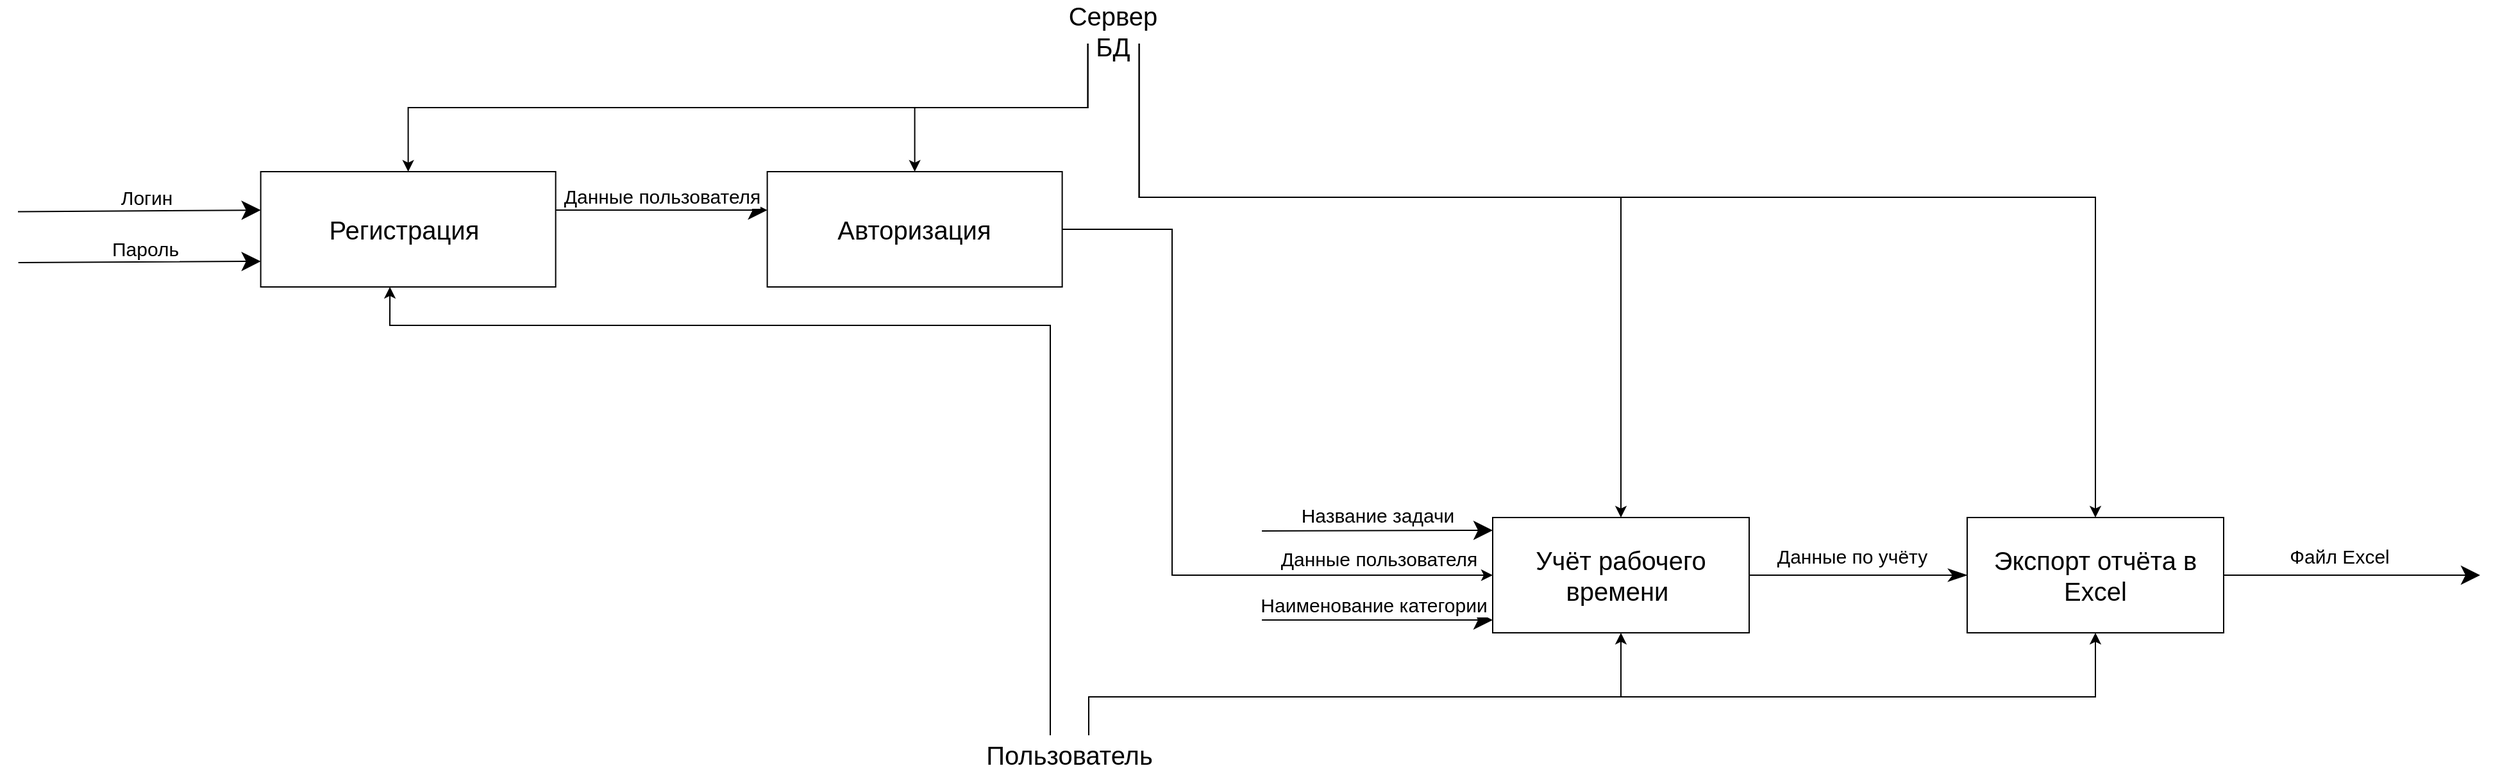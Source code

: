 <mxfile version="22.1.16" type="github">
  <diagram name="Page-1" id="e7e014a7-5840-1c2e-5031-d8a46d1fe8dd">
    <mxGraphModel dx="3674" dy="2244" grid="1" gridSize="10" guides="1" tooltips="1" connect="1" arrows="1" fold="1" page="1" pageScale="1" pageWidth="1169" pageHeight="826" background="none" math="0" shadow="0">
      <root>
        <mxCell id="0" />
        <mxCell id="1" parent="0" />
        <mxCell id="WyI-pxeLtpfjBwSXR6c7-53" value="" style="endArrow=classic;endFill=1;endSize=12;html=1;rounded=0;entryX=-0.003;entryY=0.388;entryDx=0;entryDy=0;entryPerimeter=0;" edge="1" parent="1">
          <mxGeometry width="160" relative="1" as="geometry">
            <mxPoint x="-850" y="-628.8" as="sourcePoint" />
            <mxPoint x="-660.69" y="-630.0" as="targetPoint" />
          </mxGeometry>
        </mxCell>
        <mxCell id="WyI-pxeLtpfjBwSXR6c7-56" value="&lt;font style=&quot;font-size: 15px;&quot;&gt;Логин&lt;/font&gt;" style="edgeLabel;html=1;align=center;verticalAlign=middle;resizable=0;points=[];" vertex="1" connectable="0" parent="WyI-pxeLtpfjBwSXR6c7-53">
          <mxGeometry x="0.063" y="5" relative="1" as="geometry">
            <mxPoint x="-1" y="-6" as="offset" />
          </mxGeometry>
        </mxCell>
        <mxCell id="WyI-pxeLtpfjBwSXR6c7-54" value="" style="endArrow=classic;endFill=1;endSize=12;html=1;rounded=0;entryX=-0.003;entryY=0.388;entryDx=0;entryDy=0;entryPerimeter=0;" edge="1" parent="1">
          <mxGeometry width="160" relative="1" as="geometry">
            <mxPoint x="-849.69" y="-589" as="sourcePoint" />
            <mxPoint x="-660.69" y="-590" as="targetPoint" />
          </mxGeometry>
        </mxCell>
        <mxCell id="WyI-pxeLtpfjBwSXR6c7-57" value="&lt;font style=&quot;font-size: 15px;&quot;&gt;Пароль&lt;/font&gt;" style="edgeLabel;html=1;align=center;verticalAlign=middle;resizable=0;points=[];" vertex="1" connectable="0" parent="WyI-pxeLtpfjBwSXR6c7-54">
          <mxGeometry x="-0.03" y="4" relative="1" as="geometry">
            <mxPoint x="7" y="-7" as="offset" />
          </mxGeometry>
        </mxCell>
        <mxCell id="WyI-pxeLtpfjBwSXR6c7-119" style="edgeStyle=orthogonalEdgeStyle;rounded=0;orthogonalLoop=1;jettySize=auto;html=1;exitX=1;exitY=0.5;exitDx=0;exitDy=0;entryX=0;entryY=0.5;entryDx=0;entryDy=0;" edge="1" parent="1" source="WyI-pxeLtpfjBwSXR6c7-69" target="WyI-pxeLtpfjBwSXR6c7-105">
          <mxGeometry relative="1" as="geometry">
            <Array as="points">
              <mxPoint x="50" y="-615" />
              <mxPoint x="50" y="-345" />
            </Array>
          </mxGeometry>
        </mxCell>
        <mxCell id="WyI-pxeLtpfjBwSXR6c7-120" value="&lt;font style=&quot;font-size: 15px;&quot;&gt;Данные пользователя&lt;/font&gt;" style="edgeLabel;html=1;align=center;verticalAlign=middle;resizable=0;points=[];" vertex="1" connectable="0" parent="WyI-pxeLtpfjBwSXR6c7-119">
          <mxGeometry x="0.708" relative="1" as="geometry">
            <mxPoint x="-1" y="-13" as="offset" />
          </mxGeometry>
        </mxCell>
        <mxCell id="WyI-pxeLtpfjBwSXR6c7-69" value="&lt;font style=&quot;font-size: 20px;&quot;&gt;Авторизация&lt;/font&gt;" style="html=1;whiteSpace=wrap;" vertex="1" parent="1">
          <mxGeometry x="-265.69" y="-660" width="230" height="90" as="geometry" />
        </mxCell>
        <mxCell id="WyI-pxeLtpfjBwSXR6c7-74" value="" style="endArrow=classic;endFill=1;endSize=12;html=1;rounded=0;entryX=0;entryY=0.5;entryDx=0;entryDy=0;exitX=1;exitY=0.5;exitDx=0;exitDy=0;" edge="1" parent="1">
          <mxGeometry width="160" relative="1" as="geometry">
            <mxPoint x="-430.69" y="-630" as="sourcePoint" />
            <mxPoint x="-265.69" y="-630" as="targetPoint" />
          </mxGeometry>
        </mxCell>
        <mxCell id="WyI-pxeLtpfjBwSXR6c7-118" value="&lt;font style=&quot;font-size: 15px;&quot;&gt;Данные пользователя&lt;/font&gt;" style="edgeLabel;html=1;align=center;verticalAlign=middle;resizable=0;points=[];" vertex="1" connectable="0" parent="WyI-pxeLtpfjBwSXR6c7-74">
          <mxGeometry x="-0.252" y="-1" relative="1" as="geometry">
            <mxPoint x="21" y="-12" as="offset" />
          </mxGeometry>
        </mxCell>
        <mxCell id="WyI-pxeLtpfjBwSXR6c7-105" value="&lt;font style=&quot;font-size: 20px;&quot;&gt;Учёт рабочего времени&amp;nbsp;&lt;/font&gt;" style="html=1;whiteSpace=wrap;" vertex="1" parent="1">
          <mxGeometry x="300" y="-390" width="200" height="90" as="geometry" />
        </mxCell>
        <mxCell id="WyI-pxeLtpfjBwSXR6c7-107" value="" style="endArrow=classic;endFill=1;endSize=12;html=1;rounded=0;entryX=0;entryY=0.25;entryDx=0;entryDy=0;" edge="1" parent="1">
          <mxGeometry width="160" relative="1" as="geometry">
            <mxPoint x="120" y="-379.5" as="sourcePoint" />
            <mxPoint x="300" y="-380" as="targetPoint" />
          </mxGeometry>
        </mxCell>
        <mxCell id="WyI-pxeLtpfjBwSXR6c7-108" value="&lt;font style=&quot;font-size: 15px;&quot;&gt;Название задачи&lt;/font&gt;" style="edgeLabel;html=1;align=center;verticalAlign=middle;resizable=0;points=[];" vertex="1" connectable="0" parent="WyI-pxeLtpfjBwSXR6c7-107">
          <mxGeometry x="-0.413" y="-3" relative="1" as="geometry">
            <mxPoint x="37" y="-16" as="offset" />
          </mxGeometry>
        </mxCell>
        <mxCell id="WyI-pxeLtpfjBwSXR6c7-109" value="" style="endArrow=classic;endFill=1;endSize=12;html=1;rounded=0;entryX=0;entryY=0.5;entryDx=0;entryDy=0;" edge="1" parent="1">
          <mxGeometry width="160" relative="1" as="geometry">
            <mxPoint x="120" y="-310" as="sourcePoint" />
            <mxPoint x="300" y="-310.0" as="targetPoint" />
          </mxGeometry>
        </mxCell>
        <mxCell id="WyI-pxeLtpfjBwSXR6c7-110" value="&lt;font style=&quot;font-size: 15px;&quot;&gt;Наименование категории&lt;/font&gt;" style="edgeLabel;html=1;align=center;verticalAlign=middle;resizable=0;points=[];" vertex="1" connectable="0" parent="WyI-pxeLtpfjBwSXR6c7-109">
          <mxGeometry x="-0.139" y="-1" relative="1" as="geometry">
            <mxPoint x="9" y="-13" as="offset" />
          </mxGeometry>
        </mxCell>
        <mxCell id="WyI-pxeLtpfjBwSXR6c7-111" value="" style="endArrow=classicThin;endFill=1;endSize=12;html=1;rounded=0;exitX=1;exitY=0.5;exitDx=0;exitDy=0;entryX=0;entryY=0.5;entryDx=0;entryDy=0;" edge="1" parent="1" source="WyI-pxeLtpfjBwSXR6c7-105" target="WyI-pxeLtpfjBwSXR6c7-113">
          <mxGeometry width="160" relative="1" as="geometry">
            <mxPoint x="505" y="-345.32" as="sourcePoint" />
            <mxPoint x="665" y="-345.32" as="targetPoint" />
          </mxGeometry>
        </mxCell>
        <mxCell id="WyI-pxeLtpfjBwSXR6c7-112" value="&lt;font style=&quot;font-size: 15px;&quot;&gt;Данные по учёту&lt;/font&gt;" style="edgeLabel;html=1;align=center;verticalAlign=middle;resizable=0;points=[];" vertex="1" connectable="0" parent="WyI-pxeLtpfjBwSXR6c7-111">
          <mxGeometry x="-0.34" relative="1" as="geometry">
            <mxPoint x="24" y="-15" as="offset" />
          </mxGeometry>
        </mxCell>
        <mxCell id="WyI-pxeLtpfjBwSXR6c7-113" value="&lt;font style=&quot;font-size: 20px;&quot;&gt;Экспорт отчёта в Excel&lt;/font&gt;" style="html=1;whiteSpace=wrap;" vertex="1" parent="1">
          <mxGeometry x="670" y="-390" width="200" height="90" as="geometry" />
        </mxCell>
        <mxCell id="WyI-pxeLtpfjBwSXR6c7-114" value="" style="endArrow=classic;endFill=1;endSize=12;html=1;rounded=0;exitX=1;exitY=0.5;exitDx=0;exitDy=0;" edge="1" parent="1" source="WyI-pxeLtpfjBwSXR6c7-113">
          <mxGeometry width="160" relative="1" as="geometry">
            <mxPoint x="930" y="-350" as="sourcePoint" />
            <mxPoint x="1070" y="-345" as="targetPoint" />
          </mxGeometry>
        </mxCell>
        <mxCell id="WyI-pxeLtpfjBwSXR6c7-115" value="&lt;font style=&quot;font-size: 15px;&quot;&gt;Файл Excel&lt;/font&gt;" style="edgeLabel;html=1;align=center;verticalAlign=middle;resizable=0;points=[];" vertex="1" connectable="0" parent="WyI-pxeLtpfjBwSXR6c7-114">
          <mxGeometry x="-0.092" relative="1" as="geometry">
            <mxPoint x="-1" y="-15" as="offset" />
          </mxGeometry>
        </mxCell>
        <mxCell id="WyI-pxeLtpfjBwSXR6c7-63" value="&lt;font style=&quot;font-size: 20px;&quot;&gt;Регистрация&amp;nbsp;&lt;/font&gt;" style="html=1;whiteSpace=wrap;" vertex="1" parent="1">
          <mxGeometry x="-660.69" y="-660" width="230" height="90" as="geometry" />
        </mxCell>
        <mxCell id="WyI-pxeLtpfjBwSXR6c7-127" style="edgeStyle=orthogonalEdgeStyle;rounded=0;orthogonalLoop=1;jettySize=auto;html=1;entryX=0.5;entryY=0;entryDx=0;entryDy=0;exitX=0.25;exitY=1;exitDx=0;exitDy=0;" edge="1" parent="1" source="WyI-pxeLtpfjBwSXR6c7-123" target="WyI-pxeLtpfjBwSXR6c7-63">
          <mxGeometry relative="1" as="geometry">
            <mxPoint x="-100" y="-730" as="sourcePoint" />
          </mxGeometry>
        </mxCell>
        <mxCell id="WyI-pxeLtpfjBwSXR6c7-128" style="edgeStyle=orthogonalEdgeStyle;rounded=0;orthogonalLoop=1;jettySize=auto;html=1;exitX=0.25;exitY=1;exitDx=0;exitDy=0;entryX=0.5;entryY=0;entryDx=0;entryDy=0;" edge="1" parent="1" source="WyI-pxeLtpfjBwSXR6c7-123" target="WyI-pxeLtpfjBwSXR6c7-69">
          <mxGeometry relative="1" as="geometry" />
        </mxCell>
        <mxCell id="WyI-pxeLtpfjBwSXR6c7-129" style="edgeStyle=orthogonalEdgeStyle;rounded=0;orthogonalLoop=1;jettySize=auto;html=1;exitX=0.75;exitY=1;exitDx=0;exitDy=0;entryX=0.5;entryY=0;entryDx=0;entryDy=0;" edge="1" parent="1" source="WyI-pxeLtpfjBwSXR6c7-123" target="WyI-pxeLtpfjBwSXR6c7-105">
          <mxGeometry relative="1" as="geometry">
            <Array as="points">
              <mxPoint x="24" y="-640" />
              <mxPoint x="400" y="-640" />
            </Array>
          </mxGeometry>
        </mxCell>
        <mxCell id="WyI-pxeLtpfjBwSXR6c7-130" style="edgeStyle=orthogonalEdgeStyle;rounded=0;orthogonalLoop=1;jettySize=auto;html=1;exitX=0.75;exitY=1;exitDx=0;exitDy=0;entryX=0.5;entryY=0;entryDx=0;entryDy=0;" edge="1" parent="1" source="WyI-pxeLtpfjBwSXR6c7-123" target="WyI-pxeLtpfjBwSXR6c7-113">
          <mxGeometry relative="1" as="geometry">
            <Array as="points">
              <mxPoint x="24" y="-640" />
              <mxPoint x="770" y="-640" />
            </Array>
          </mxGeometry>
        </mxCell>
        <mxCell id="WyI-pxeLtpfjBwSXR6c7-123" value="&lt;font style=&quot;font-size: 20px;&quot;&gt;Сервер БД&lt;/font&gt;" style="text;html=1;strokeColor=none;fillColor=none;align=center;verticalAlign=middle;whiteSpace=wrap;rounded=0;" vertex="1" parent="1">
          <mxGeometry x="-35.69" y="-780" width="80" height="20" as="geometry" />
        </mxCell>
        <mxCell id="WyI-pxeLtpfjBwSXR6c7-133" style="edgeStyle=orthogonalEdgeStyle;rounded=0;orthogonalLoop=1;jettySize=auto;html=1;exitX=0.75;exitY=0;exitDx=0;exitDy=0;entryX=0.5;entryY=1;entryDx=0;entryDy=0;" edge="1" parent="1" source="WyI-pxeLtpfjBwSXR6c7-125" target="WyI-pxeLtpfjBwSXR6c7-105">
          <mxGeometry relative="1" as="geometry">
            <Array as="points">
              <mxPoint x="-15" y="-250" />
              <mxPoint x="400" y="-250" />
            </Array>
          </mxGeometry>
        </mxCell>
        <mxCell id="WyI-pxeLtpfjBwSXR6c7-134" style="edgeStyle=orthogonalEdgeStyle;rounded=0;orthogonalLoop=1;jettySize=auto;html=1;exitX=0.75;exitY=0;exitDx=0;exitDy=0;entryX=0.5;entryY=1;entryDx=0;entryDy=0;" edge="1" parent="1" source="WyI-pxeLtpfjBwSXR6c7-125" target="WyI-pxeLtpfjBwSXR6c7-113">
          <mxGeometry relative="1" as="geometry">
            <Array as="points">
              <mxPoint x="-15" y="-250" />
              <mxPoint x="770" y="-250" />
            </Array>
          </mxGeometry>
        </mxCell>
        <mxCell id="WyI-pxeLtpfjBwSXR6c7-125" value="&lt;font style=&quot;font-size: 20px;&quot;&gt;Пользователь&lt;/font&gt;" style="text;html=1;strokeColor=none;fillColor=none;align=center;verticalAlign=middle;whiteSpace=wrap;rounded=0;" vertex="1" parent="1">
          <mxGeometry x="-60" y="-220" width="60" height="30" as="geometry" />
        </mxCell>
        <mxCell id="WyI-pxeLtpfjBwSXR6c7-131" style="edgeStyle=orthogonalEdgeStyle;rounded=0;orthogonalLoop=1;jettySize=auto;html=1;exitX=0.25;exitY=0;exitDx=0;exitDy=0;entryX=0.438;entryY=1;entryDx=0;entryDy=0;entryPerimeter=0;" edge="1" parent="1" source="WyI-pxeLtpfjBwSXR6c7-125" target="WyI-pxeLtpfjBwSXR6c7-63">
          <mxGeometry relative="1" as="geometry">
            <Array as="points">
              <mxPoint x="-45" y="-540" />
              <mxPoint x="-560" y="-540" />
            </Array>
          </mxGeometry>
        </mxCell>
      </root>
    </mxGraphModel>
  </diagram>
</mxfile>
